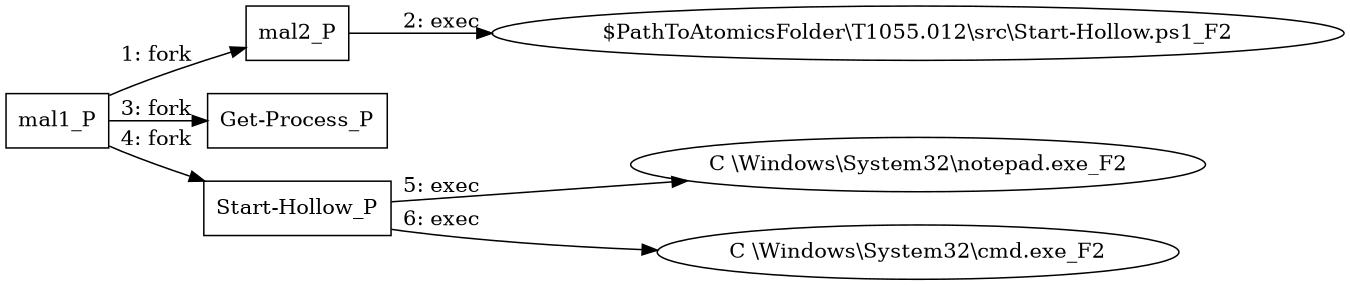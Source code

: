 digraph "T1055.012" {
rankdir="LR"
size="9"
fixedsize="false"
splines="true"
nodesep=0.3
ranksep=0
fontsize=10
overlap="scalexy"
engine= "neato"
	"mal1_P" [node_type=Process shape=box]
	"mal2_P" [node_type=Process shape=box]
	"Get-Process_P" [node_type=Process shape=box]
	"Start-Hollow_P" [node_type=Process shape=box]
	"$PathToAtomicsFolder\\T1055.012\\src\\Start-Hollow.ps1_F2" [node_type=File shape=ellipse]
	"C \\Windows\\System32\\notepad.exe_F2" [node_type=File shape=ellipse]
	"C \\Windows\\System32\\cmd.exe_F2" [node_type=File shape=ellipse]
	"mal1_P" -> "mal2_P" [label="1: fork"]
	"mal2_P" -> "$PathToAtomicsFolder\\T1055.012\\src\\Start-Hollow.ps1_F2" [label="2: exec"]
	"mal1_P" -> "Get-Process_P" [label="3: fork"]
	"mal1_P" -> "Start-Hollow_P" [label="4: fork"]
	"Start-Hollow_P" -> "C \\Windows\\System32\\notepad.exe_F2" [label="5: exec"]
	"Start-Hollow_P" -> "C \\Windows\\System32\\cmd.exe_F2" [label="6: exec"]
}
